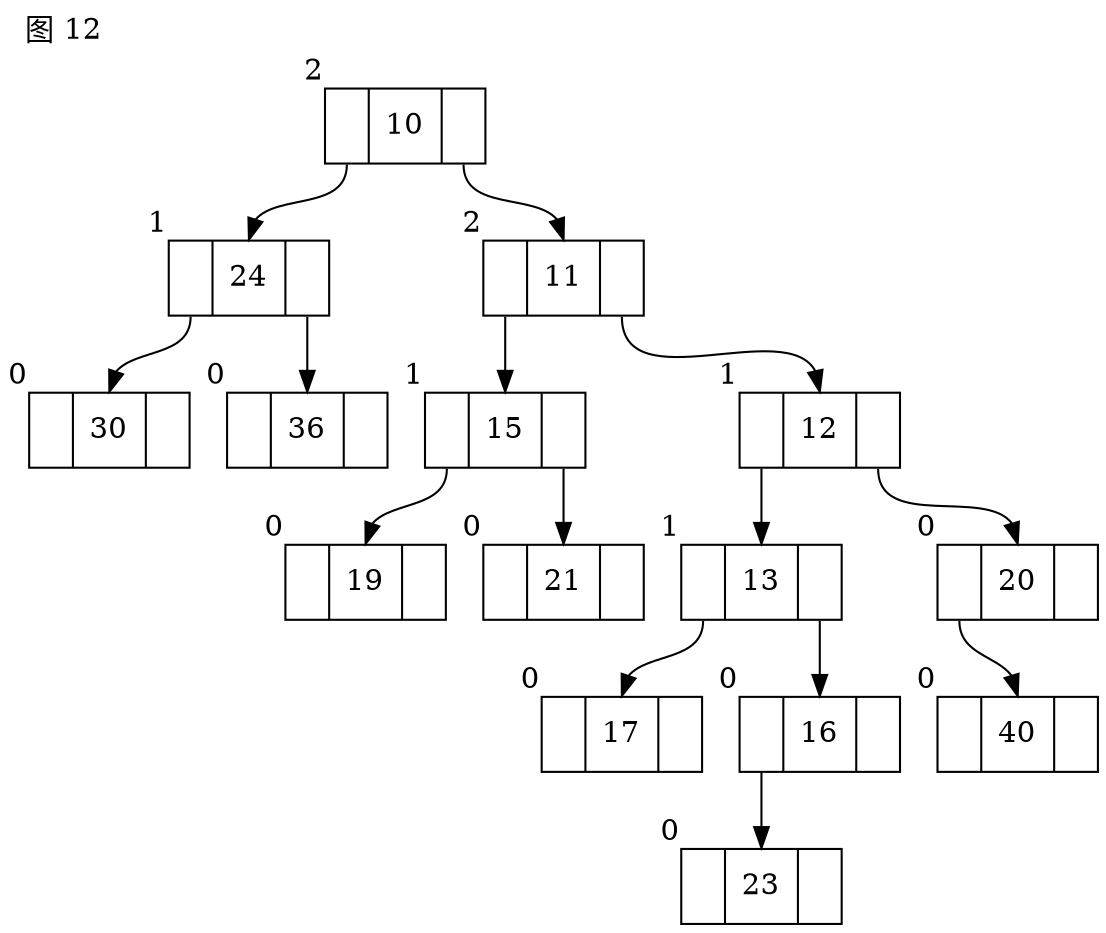 digraph g{
label="图 12";
labeljust=l;
labelloc=t;
node[shape=record];

{
label="c7";
//l1[label="A1",shape="plaintext"];
n0[label="<L> | <C> 10 | <R>", xlabel=2];
n1[label="<L> | <C> 24 | <R>", xlabel=1];
n2[label="<L> | <C> 11 | <R>", xlabel=2];
n3[label="<L> | <C> 30 | <R>", xlabel=0];
n4[label="<L> | <C> 36 | <R>", xlabel=0];

n5[label="<L> | <C> 15 | <R>", xlabel=1];
n6[label="<L> | <C> 12 | <R>", xlabel=1];
n7[label="<L> | <C> 19 | <R>", xlabel=0];
n8[label="<L> | <C> 21 | <R>", xlabel=0];
n9[label="<L> | <C> 13 | <R>", xlabel=1];
n10[label="<L> | <C> 20 | <R>", xlabel=0];
n11[label="<L> | <C> 17 | <R>", xlabel=0];
n12[label="<L> | <C> 16 | <R>", xlabel=0];
n13[label="<L> | <C> 40 | <R>", xlabel=0];
n14[label="<L> | <C> 23 | <R>", xlabel=0];

n0:L->n1:C;
n0:R->n2:C;
n1:L->n3:C;
n1:R->n4:C;
n2:L->n5:C;
n2:R->n6:C;
n5:L->n7:C;
n5:R->n8:C;
n6:L->n9:C;
n6:R->n10:C;
n9:L->n11:C;
n9:R->n12:C;
n10:L->n13:C;
n12:L->n14:C;
}

}
